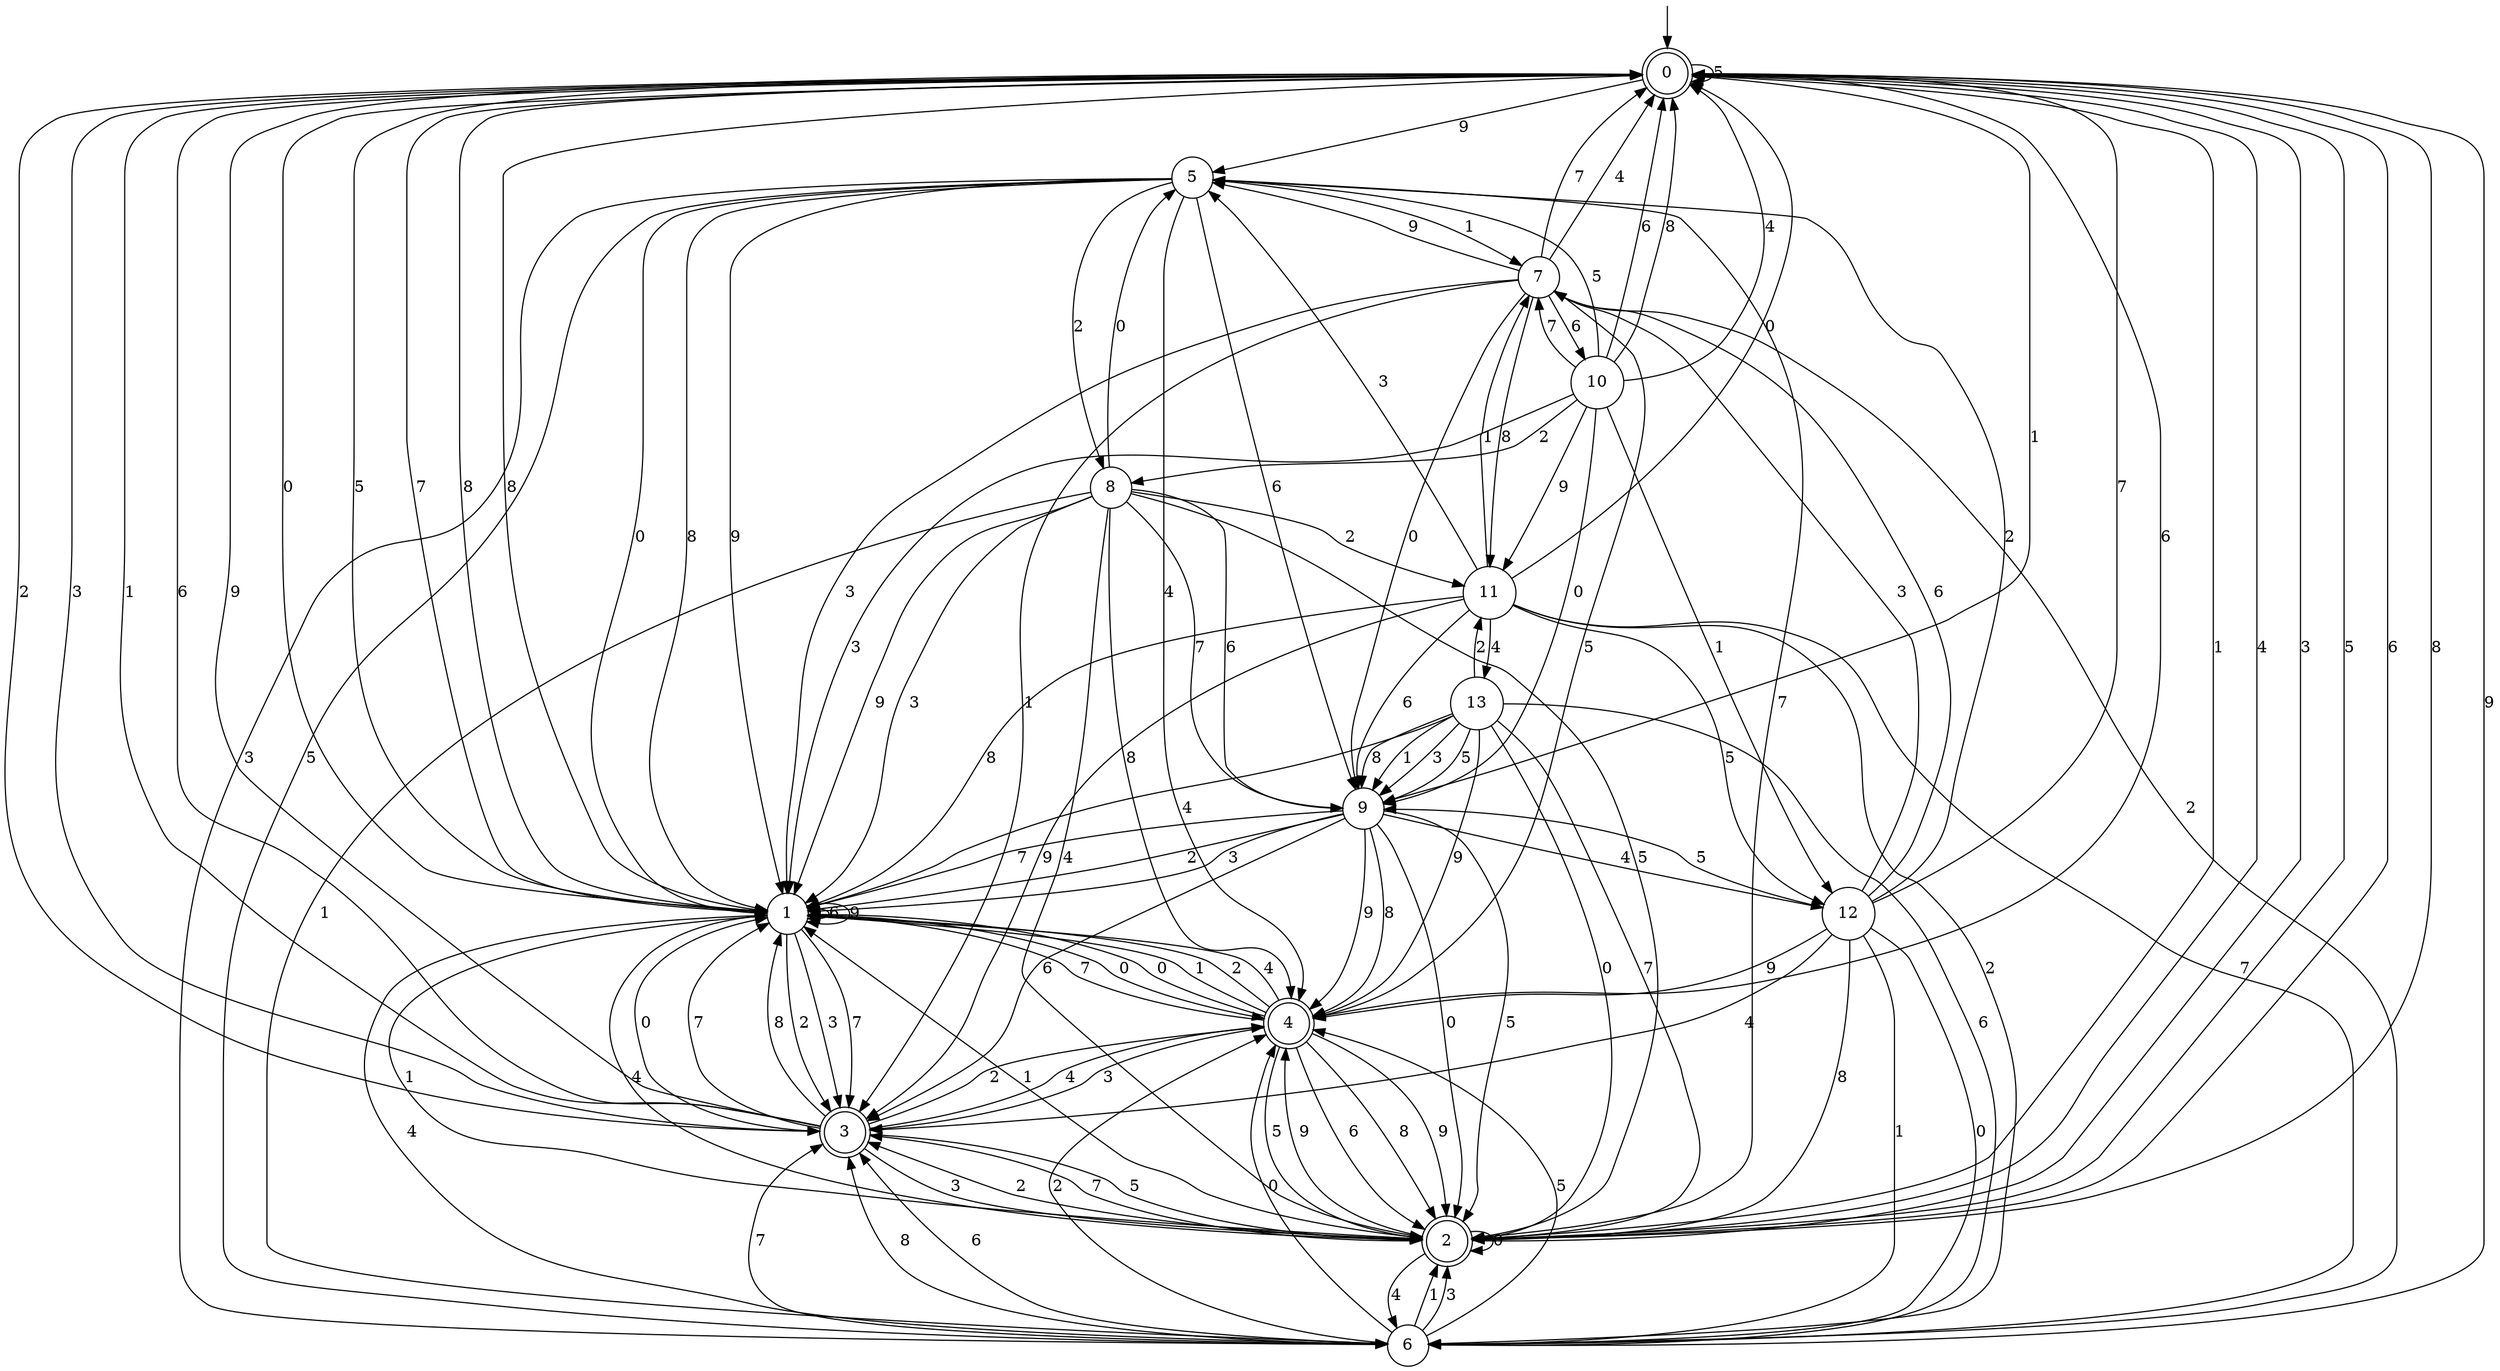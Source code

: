 digraph g {

	s0 [shape="doublecircle" label="0"];
	s1 [shape="circle" label="1"];
	s2 [shape="doublecircle" label="2"];
	s3 [shape="doublecircle" label="3"];
	s4 [shape="doublecircle" label="4"];
	s5 [shape="circle" label="5"];
	s6 [shape="circle" label="6"];
	s7 [shape="circle" label="7"];
	s8 [shape="circle" label="8"];
	s9 [shape="circle" label="9"];
	s10 [shape="circle" label="10"];
	s11 [shape="circle" label="11"];
	s12 [shape="circle" label="12"];
	s13 [shape="circle" label="13"];
	s0 -> s1 [label="0"];
	s0 -> s2 [label="1"];
	s0 -> s3 [label="2"];
	s0 -> s3 [label="3"];
	s0 -> s2 [label="4"];
	s0 -> s0 [label="5"];
	s0 -> s4 [label="6"];
	s0 -> s1 [label="7"];
	s0 -> s1 [label="8"];
	s0 -> s5 [label="9"];
	s1 -> s4 [label="0"];
	s1 -> s2 [label="1"];
	s1 -> s3 [label="2"];
	s1 -> s3 [label="3"];
	s1 -> s2 [label="4"];
	s1 -> s0 [label="5"];
	s1 -> s1 [label="6"];
	s1 -> s3 [label="7"];
	s1 -> s0 [label="8"];
	s1 -> s1 [label="9"];
	s2 -> s2 [label="0"];
	s2 -> s1 [label="1"];
	s2 -> s3 [label="2"];
	s2 -> s0 [label="3"];
	s2 -> s6 [label="4"];
	s2 -> s0 [label="5"];
	s2 -> s0 [label="6"];
	s2 -> s3 [label="7"];
	s2 -> s0 [label="8"];
	s2 -> s4 [label="9"];
	s3 -> s1 [label="0"];
	s3 -> s0 [label="1"];
	s3 -> s4 [label="2"];
	s3 -> s2 [label="3"];
	s3 -> s4 [label="4"];
	s3 -> s2 [label="5"];
	s3 -> s0 [label="6"];
	s3 -> s1 [label="7"];
	s3 -> s1 [label="8"];
	s3 -> s0 [label="9"];
	s4 -> s1 [label="0"];
	s4 -> s1 [label="1"];
	s4 -> s1 [label="2"];
	s4 -> s3 [label="3"];
	s4 -> s1 [label="4"];
	s4 -> s2 [label="5"];
	s4 -> s2 [label="6"];
	s4 -> s1 [label="7"];
	s4 -> s2 [label="8"];
	s4 -> s2 [label="9"];
	s5 -> s1 [label="0"];
	s5 -> s7 [label="1"];
	s5 -> s8 [label="2"];
	s5 -> s6 [label="3"];
	s5 -> s4 [label="4"];
	s5 -> s6 [label="5"];
	s5 -> s9 [label="6"];
	s5 -> s2 [label="7"];
	s5 -> s1 [label="8"];
	s5 -> s1 [label="9"];
	s6 -> s4 [label="0"];
	s6 -> s2 [label="1"];
	s6 -> s4 [label="2"];
	s6 -> s2 [label="3"];
	s6 -> s1 [label="4"];
	s6 -> s4 [label="5"];
	s6 -> s3 [label="6"];
	s6 -> s3 [label="7"];
	s6 -> s3 [label="8"];
	s6 -> s0 [label="9"];
	s7 -> s9 [label="0"];
	s7 -> s3 [label="1"];
	s7 -> s6 [label="2"];
	s7 -> s1 [label="3"];
	s7 -> s0 [label="4"];
	s7 -> s4 [label="5"];
	s7 -> s10 [label="6"];
	s7 -> s0 [label="7"];
	s7 -> s11 [label="8"];
	s7 -> s5 [label="9"];
	s8 -> s5 [label="0"];
	s8 -> s6 [label="1"];
	s8 -> s11 [label="2"];
	s8 -> s1 [label="3"];
	s8 -> s2 [label="4"];
	s8 -> s2 [label="5"];
	s8 -> s9 [label="6"];
	s8 -> s9 [label="7"];
	s8 -> s4 [label="8"];
	s8 -> s1 [label="9"];
	s9 -> s2 [label="0"];
	s9 -> s0 [label="1"];
	s9 -> s1 [label="2"];
	s9 -> s1 [label="3"];
	s9 -> s12 [label="4"];
	s9 -> s2 [label="5"];
	s9 -> s3 [label="6"];
	s9 -> s1 [label="7"];
	s9 -> s4 [label="8"];
	s9 -> s4 [label="9"];
	s10 -> s9 [label="0"];
	s10 -> s12 [label="1"];
	s10 -> s8 [label="2"];
	s10 -> s1 [label="3"];
	s10 -> s0 [label="4"];
	s10 -> s5 [label="5"];
	s10 -> s0 [label="6"];
	s10 -> s7 [label="7"];
	s10 -> s0 [label="8"];
	s10 -> s11 [label="9"];
	s11 -> s0 [label="0"];
	s11 -> s7 [label="1"];
	s11 -> s6 [label="2"];
	s11 -> s5 [label="3"];
	s11 -> s13 [label="4"];
	s11 -> s12 [label="5"];
	s11 -> s9 [label="6"];
	s11 -> s6 [label="7"];
	s11 -> s1 [label="8"];
	s11 -> s3 [label="9"];
	s12 -> s6 [label="0"];
	s12 -> s6 [label="1"];
	s12 -> s5 [label="2"];
	s12 -> s7 [label="3"];
	s12 -> s3 [label="4"];
	s12 -> s9 [label="5"];
	s12 -> s7 [label="6"];
	s12 -> s0 [label="7"];
	s12 -> s2 [label="8"];
	s12 -> s4 [label="9"];
	s13 -> s2 [label="0"];
	s13 -> s9 [label="1"];
	s13 -> s11 [label="2"];
	s13 -> s9 [label="3"];
	s13 -> s1 [label="4"];
	s13 -> s9 [label="5"];
	s13 -> s6 [label="6"];
	s13 -> s2 [label="7"];
	s13 -> s9 [label="8"];
	s13 -> s4 [label="9"];

__start0 [label="" shape="none" width="0" height="0"];
__start0 -> s0;

}
